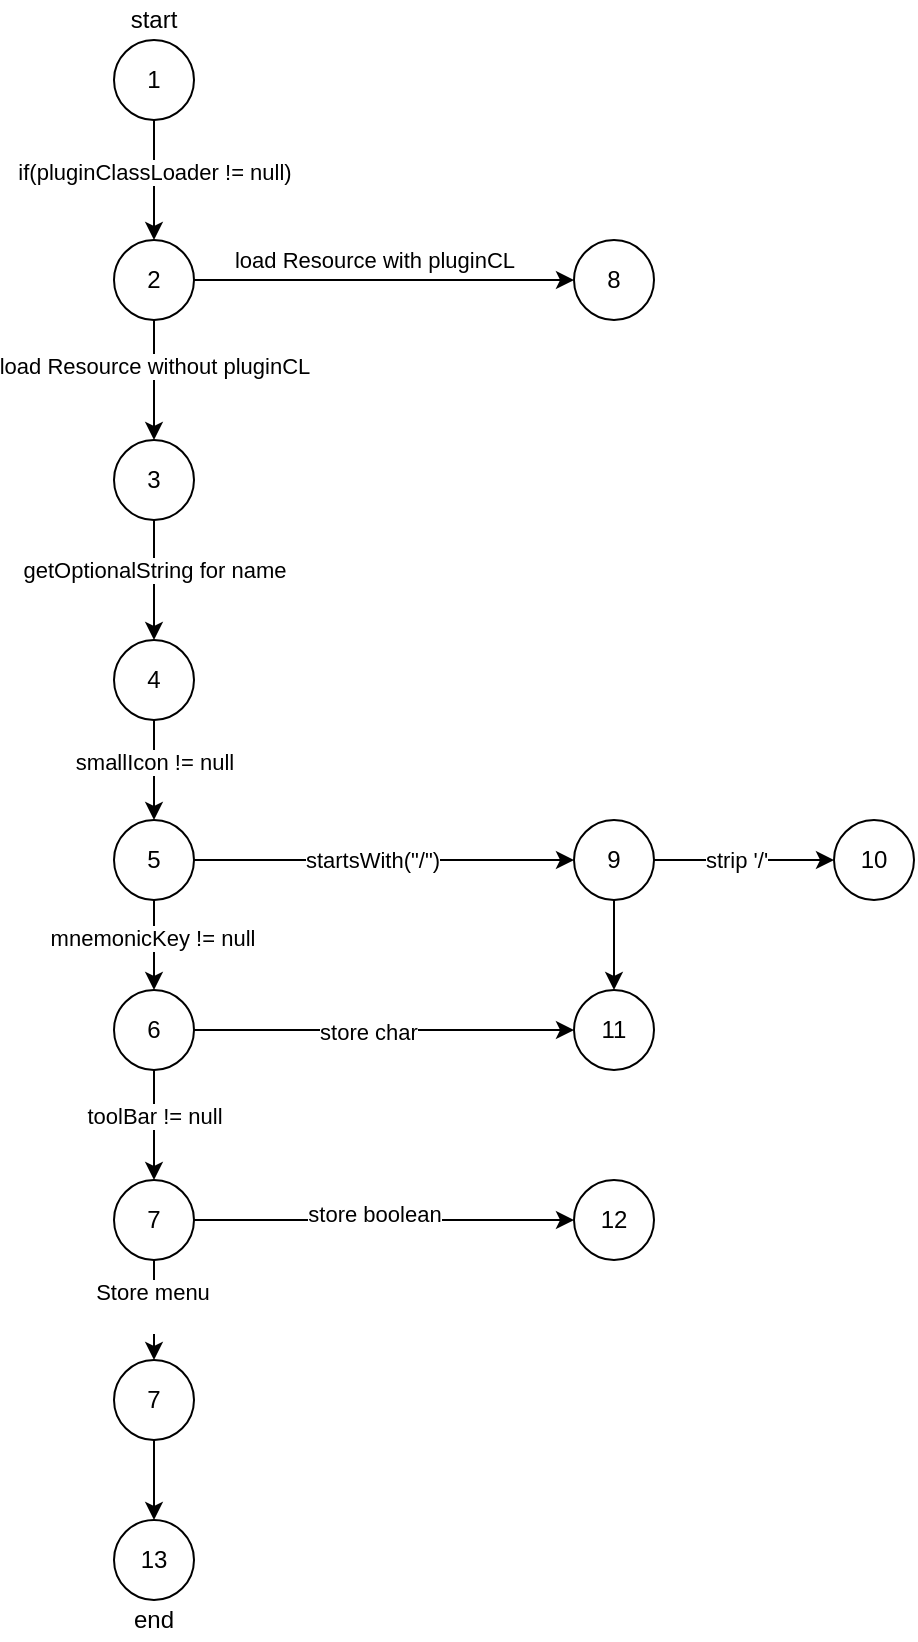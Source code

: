<mxfile version="26.2.13">
  <diagram name="第 1 页" id="lZ4ddvI4ot9_aUNDeGBu">
    <mxGraphModel dx="782" dy="442" grid="1" gridSize="10" guides="1" tooltips="1" connect="1" arrows="1" fold="1" page="1" pageScale="1" pageWidth="827" pageHeight="1169" background="none" math="0" shadow="0">
      <root>
        <mxCell id="0" />
        <mxCell id="1" parent="0" />
        <mxCell id="sHAh_9Rw0SUXsL2RMOL4-4" style="edgeStyle=orthogonalEdgeStyle;rounded=0;orthogonalLoop=1;jettySize=auto;html=1;entryX=0.5;entryY=0;entryDx=0;entryDy=0;" edge="1" parent="1" source="sHAh_9Rw0SUXsL2RMOL4-1" target="sHAh_9Rw0SUXsL2RMOL4-3">
          <mxGeometry relative="1" as="geometry" />
        </mxCell>
        <mxCell id="sHAh_9Rw0SUXsL2RMOL4-7" value="if(pluginClassLoader != null)" style="edgeLabel;html=1;align=center;verticalAlign=middle;resizable=0;points=[];" vertex="1" connectable="0" parent="sHAh_9Rw0SUXsL2RMOL4-4">
          <mxGeometry x="-0.14" relative="1" as="geometry">
            <mxPoint as="offset" />
          </mxGeometry>
        </mxCell>
        <mxCell id="sHAh_9Rw0SUXsL2RMOL4-1" value="1" style="ellipse;whiteSpace=wrap;html=1;aspect=fixed;" vertex="1" parent="1">
          <mxGeometry x="350" y="110" width="40" height="40" as="geometry" />
        </mxCell>
        <mxCell id="sHAh_9Rw0SUXsL2RMOL4-2" value="start" style="text;html=1;align=center;verticalAlign=middle;whiteSpace=wrap;rounded=0;" vertex="1" parent="1">
          <mxGeometry x="345" y="90" width="50" height="20" as="geometry" />
        </mxCell>
        <mxCell id="sHAh_9Rw0SUXsL2RMOL4-8" style="edgeStyle=orthogonalEdgeStyle;rounded=0;orthogonalLoop=1;jettySize=auto;html=1;" edge="1" parent="1" source="sHAh_9Rw0SUXsL2RMOL4-3" target="sHAh_9Rw0SUXsL2RMOL4-6">
          <mxGeometry relative="1" as="geometry" />
        </mxCell>
        <mxCell id="sHAh_9Rw0SUXsL2RMOL4-9" value="load Resource without pluginCL" style="edgeLabel;html=1;align=center;verticalAlign=middle;resizable=0;points=[];" vertex="1" connectable="0" parent="sHAh_9Rw0SUXsL2RMOL4-8">
          <mxGeometry x="-0.24" relative="1" as="geometry">
            <mxPoint as="offset" />
          </mxGeometry>
        </mxCell>
        <mxCell id="sHAh_9Rw0SUXsL2RMOL4-28" style="edgeStyle=orthogonalEdgeStyle;rounded=0;orthogonalLoop=1;jettySize=auto;html=1;entryX=0;entryY=0.5;entryDx=0;entryDy=0;" edge="1" parent="1" source="sHAh_9Rw0SUXsL2RMOL4-3" target="sHAh_9Rw0SUXsL2RMOL4-26">
          <mxGeometry relative="1" as="geometry" />
        </mxCell>
        <mxCell id="sHAh_9Rw0SUXsL2RMOL4-29" value="load Resource with pluginCL" style="edgeLabel;html=1;align=center;verticalAlign=middle;resizable=0;points=[];rotation=0;" vertex="1" connectable="0" parent="sHAh_9Rw0SUXsL2RMOL4-28">
          <mxGeometry x="-0.04" y="-2" relative="1" as="geometry">
            <mxPoint x="-1" y="-12" as="offset" />
          </mxGeometry>
        </mxCell>
        <mxCell id="sHAh_9Rw0SUXsL2RMOL4-3" value="2" style="ellipse;whiteSpace=wrap;html=1;aspect=fixed;" vertex="1" parent="1">
          <mxGeometry x="350" y="210" width="40" height="40" as="geometry" />
        </mxCell>
        <mxCell id="sHAh_9Rw0SUXsL2RMOL4-11" style="edgeStyle=orthogonalEdgeStyle;rounded=0;orthogonalLoop=1;jettySize=auto;html=1;" edge="1" parent="1" source="sHAh_9Rw0SUXsL2RMOL4-6" target="sHAh_9Rw0SUXsL2RMOL4-10">
          <mxGeometry relative="1" as="geometry" />
        </mxCell>
        <mxCell id="sHAh_9Rw0SUXsL2RMOL4-13" value="getOptionalString for name" style="edgeLabel;html=1;align=center;verticalAlign=middle;resizable=0;points=[];" vertex="1" connectable="0" parent="sHAh_9Rw0SUXsL2RMOL4-11">
          <mxGeometry x="-0.187" relative="1" as="geometry">
            <mxPoint as="offset" />
          </mxGeometry>
        </mxCell>
        <mxCell id="sHAh_9Rw0SUXsL2RMOL4-6" value="3" style="ellipse;whiteSpace=wrap;html=1;aspect=fixed;" vertex="1" parent="1">
          <mxGeometry x="350" y="310" width="40" height="40" as="geometry" />
        </mxCell>
        <mxCell id="sHAh_9Rw0SUXsL2RMOL4-15" style="edgeStyle=orthogonalEdgeStyle;rounded=0;orthogonalLoop=1;jettySize=auto;html=1;entryX=0.5;entryY=0;entryDx=0;entryDy=0;" edge="1" parent="1" source="sHAh_9Rw0SUXsL2RMOL4-10" target="sHAh_9Rw0SUXsL2RMOL4-14">
          <mxGeometry relative="1" as="geometry" />
        </mxCell>
        <mxCell id="sHAh_9Rw0SUXsL2RMOL4-16" value="smallIcon != null" style="edgeLabel;html=1;align=center;verticalAlign=middle;resizable=0;points=[];" vertex="1" connectable="0" parent="sHAh_9Rw0SUXsL2RMOL4-15">
          <mxGeometry x="-0.152" relative="1" as="geometry">
            <mxPoint as="offset" />
          </mxGeometry>
        </mxCell>
        <mxCell id="sHAh_9Rw0SUXsL2RMOL4-10" value="4" style="ellipse;whiteSpace=wrap;html=1;aspect=fixed;" vertex="1" parent="1">
          <mxGeometry x="350" y="410" width="40" height="40" as="geometry" />
        </mxCell>
        <mxCell id="sHAh_9Rw0SUXsL2RMOL4-18" style="edgeStyle=orthogonalEdgeStyle;rounded=0;orthogonalLoop=1;jettySize=auto;html=1;entryX=0.5;entryY=0;entryDx=0;entryDy=0;" edge="1" parent="1" source="sHAh_9Rw0SUXsL2RMOL4-14" target="sHAh_9Rw0SUXsL2RMOL4-17">
          <mxGeometry relative="1" as="geometry" />
        </mxCell>
        <mxCell id="sHAh_9Rw0SUXsL2RMOL4-19" value="mnemonicKey != null" style="edgeLabel;html=1;align=center;verticalAlign=middle;resizable=0;points=[];" vertex="1" connectable="0" parent="sHAh_9Rw0SUXsL2RMOL4-18">
          <mxGeometry x="-0.147" y="-1" relative="1" as="geometry">
            <mxPoint as="offset" />
          </mxGeometry>
        </mxCell>
        <mxCell id="sHAh_9Rw0SUXsL2RMOL4-31" style="edgeStyle=orthogonalEdgeStyle;rounded=0;orthogonalLoop=1;jettySize=auto;html=1;entryX=0;entryY=0.5;entryDx=0;entryDy=0;" edge="1" parent="1" source="sHAh_9Rw0SUXsL2RMOL4-14" target="sHAh_9Rw0SUXsL2RMOL4-30">
          <mxGeometry relative="1" as="geometry" />
        </mxCell>
        <mxCell id="sHAh_9Rw0SUXsL2RMOL4-32" value="startsWith(&quot;/&quot;)" style="edgeLabel;html=1;align=center;verticalAlign=middle;resizable=0;points=[];" vertex="1" connectable="0" parent="sHAh_9Rw0SUXsL2RMOL4-31">
          <mxGeometry x="-0.065" relative="1" as="geometry">
            <mxPoint as="offset" />
          </mxGeometry>
        </mxCell>
        <mxCell id="sHAh_9Rw0SUXsL2RMOL4-14" value="5" style="ellipse;whiteSpace=wrap;html=1;aspect=fixed;" vertex="1" parent="1">
          <mxGeometry x="350" y="500" width="40" height="40" as="geometry" />
        </mxCell>
        <mxCell id="sHAh_9Rw0SUXsL2RMOL4-21" style="edgeStyle=orthogonalEdgeStyle;rounded=0;orthogonalLoop=1;jettySize=auto;html=1;entryX=0.5;entryY=0;entryDx=0;entryDy=0;" edge="1" parent="1" source="sHAh_9Rw0SUXsL2RMOL4-17" target="sHAh_9Rw0SUXsL2RMOL4-20">
          <mxGeometry relative="1" as="geometry" />
        </mxCell>
        <mxCell id="sHAh_9Rw0SUXsL2RMOL4-22" value="toolBar != null" style="edgeLabel;html=1;align=center;verticalAlign=middle;resizable=0;points=[];" vertex="1" connectable="0" parent="sHAh_9Rw0SUXsL2RMOL4-21">
          <mxGeometry x="-0.178" relative="1" as="geometry">
            <mxPoint as="offset" />
          </mxGeometry>
        </mxCell>
        <mxCell id="sHAh_9Rw0SUXsL2RMOL4-37" style="edgeStyle=orthogonalEdgeStyle;rounded=0;orthogonalLoop=1;jettySize=auto;html=1;entryX=0;entryY=0.5;entryDx=0;entryDy=0;" edge="1" parent="1" source="sHAh_9Rw0SUXsL2RMOL4-17" target="sHAh_9Rw0SUXsL2RMOL4-36">
          <mxGeometry relative="1" as="geometry" />
        </mxCell>
        <mxCell id="sHAh_9Rw0SUXsL2RMOL4-38" value="store char" style="edgeLabel;html=1;align=center;verticalAlign=middle;resizable=0;points=[];" vertex="1" connectable="0" parent="sHAh_9Rw0SUXsL2RMOL4-37">
          <mxGeometry x="-0.082" y="-1" relative="1" as="geometry">
            <mxPoint as="offset" />
          </mxGeometry>
        </mxCell>
        <mxCell id="sHAh_9Rw0SUXsL2RMOL4-17" value="6" style="ellipse;whiteSpace=wrap;html=1;aspect=fixed;" vertex="1" parent="1">
          <mxGeometry x="350" y="585" width="40" height="40" as="geometry" />
        </mxCell>
        <mxCell id="sHAh_9Rw0SUXsL2RMOL4-24" style="edgeStyle=orthogonalEdgeStyle;rounded=0;orthogonalLoop=1;jettySize=auto;html=1;entryX=0.5;entryY=0;entryDx=0;entryDy=0;" edge="1" parent="1" source="sHAh_9Rw0SUXsL2RMOL4-20" target="sHAh_9Rw0SUXsL2RMOL4-23">
          <mxGeometry relative="1" as="geometry" />
        </mxCell>
        <mxCell id="sHAh_9Rw0SUXsL2RMOL4-25" value="Store menu&lt;div&gt;&lt;br&gt;&lt;/div&gt;" style="edgeLabel;html=1;align=center;verticalAlign=middle;resizable=0;points=[];" vertex="1" connectable="0" parent="sHAh_9Rw0SUXsL2RMOL4-24">
          <mxGeometry x="-0.088" y="-1" relative="1" as="geometry">
            <mxPoint as="offset" />
          </mxGeometry>
        </mxCell>
        <mxCell id="sHAh_9Rw0SUXsL2RMOL4-41" style="edgeStyle=orthogonalEdgeStyle;rounded=0;orthogonalLoop=1;jettySize=auto;html=1;entryX=0;entryY=0.5;entryDx=0;entryDy=0;" edge="1" parent="1" source="sHAh_9Rw0SUXsL2RMOL4-20" target="sHAh_9Rw0SUXsL2RMOL4-40">
          <mxGeometry relative="1" as="geometry" />
        </mxCell>
        <mxCell id="sHAh_9Rw0SUXsL2RMOL4-42" value="store boolean" style="edgeLabel;html=1;align=center;verticalAlign=middle;resizable=0;points=[];" vertex="1" connectable="0" parent="sHAh_9Rw0SUXsL2RMOL4-41">
          <mxGeometry x="-0.057" y="3" relative="1" as="geometry">
            <mxPoint as="offset" />
          </mxGeometry>
        </mxCell>
        <mxCell id="sHAh_9Rw0SUXsL2RMOL4-20" value="7" style="ellipse;whiteSpace=wrap;html=1;aspect=fixed;" vertex="1" parent="1">
          <mxGeometry x="350" y="680" width="40" height="40" as="geometry" />
        </mxCell>
        <mxCell id="sHAh_9Rw0SUXsL2RMOL4-45" style="edgeStyle=orthogonalEdgeStyle;rounded=0;orthogonalLoop=1;jettySize=auto;html=1;entryX=0.5;entryY=0;entryDx=0;entryDy=0;" edge="1" parent="1" source="sHAh_9Rw0SUXsL2RMOL4-23" target="sHAh_9Rw0SUXsL2RMOL4-43">
          <mxGeometry relative="1" as="geometry" />
        </mxCell>
        <mxCell id="sHAh_9Rw0SUXsL2RMOL4-23" value="7" style="ellipse;whiteSpace=wrap;html=1;aspect=fixed;" vertex="1" parent="1">
          <mxGeometry x="350" y="770" width="40" height="40" as="geometry" />
        </mxCell>
        <mxCell id="sHAh_9Rw0SUXsL2RMOL4-26" value="8" style="ellipse;whiteSpace=wrap;html=1;aspect=fixed;" vertex="1" parent="1">
          <mxGeometry x="580" y="210" width="40" height="40" as="geometry" />
        </mxCell>
        <mxCell id="sHAh_9Rw0SUXsL2RMOL4-34" style="edgeStyle=orthogonalEdgeStyle;rounded=0;orthogonalLoop=1;jettySize=auto;html=1;entryX=0;entryY=0.5;entryDx=0;entryDy=0;" edge="1" parent="1" source="sHAh_9Rw0SUXsL2RMOL4-30" target="sHAh_9Rw0SUXsL2RMOL4-33">
          <mxGeometry relative="1" as="geometry" />
        </mxCell>
        <mxCell id="sHAh_9Rw0SUXsL2RMOL4-35" value="strip &#39;/&#39;" style="edgeLabel;html=1;align=center;verticalAlign=middle;resizable=0;points=[];" vertex="1" connectable="0" parent="sHAh_9Rw0SUXsL2RMOL4-34">
          <mxGeometry x="-0.102" relative="1" as="geometry">
            <mxPoint as="offset" />
          </mxGeometry>
        </mxCell>
        <mxCell id="sHAh_9Rw0SUXsL2RMOL4-39" style="edgeStyle=orthogonalEdgeStyle;rounded=0;orthogonalLoop=1;jettySize=auto;html=1;entryX=0.5;entryY=0;entryDx=0;entryDy=0;" edge="1" parent="1" source="sHAh_9Rw0SUXsL2RMOL4-30" target="sHAh_9Rw0SUXsL2RMOL4-36">
          <mxGeometry relative="1" as="geometry" />
        </mxCell>
        <mxCell id="sHAh_9Rw0SUXsL2RMOL4-30" value="9" style="ellipse;whiteSpace=wrap;html=1;aspect=fixed;" vertex="1" parent="1">
          <mxGeometry x="580" y="500" width="40" height="40" as="geometry" />
        </mxCell>
        <mxCell id="sHAh_9Rw0SUXsL2RMOL4-33" value="10" style="ellipse;whiteSpace=wrap;html=1;aspect=fixed;" vertex="1" parent="1">
          <mxGeometry x="710" y="500" width="40" height="40" as="geometry" />
        </mxCell>
        <mxCell id="sHAh_9Rw0SUXsL2RMOL4-36" value="11" style="ellipse;whiteSpace=wrap;html=1;aspect=fixed;" vertex="1" parent="1">
          <mxGeometry x="580" y="585" width="40" height="40" as="geometry" />
        </mxCell>
        <mxCell id="sHAh_9Rw0SUXsL2RMOL4-40" value="12" style="ellipse;whiteSpace=wrap;html=1;aspect=fixed;" vertex="1" parent="1">
          <mxGeometry x="580" y="680" width="40" height="40" as="geometry" />
        </mxCell>
        <mxCell id="sHAh_9Rw0SUXsL2RMOL4-43" value="13" style="ellipse;whiteSpace=wrap;html=1;aspect=fixed;" vertex="1" parent="1">
          <mxGeometry x="350" y="850" width="40" height="40" as="geometry" />
        </mxCell>
        <mxCell id="sHAh_9Rw0SUXsL2RMOL4-46" value="end" style="text;html=1;align=center;verticalAlign=middle;whiteSpace=wrap;rounded=0;" vertex="1" parent="1">
          <mxGeometry x="355" y="890" width="30" height="20" as="geometry" />
        </mxCell>
      </root>
    </mxGraphModel>
  </diagram>
</mxfile>
